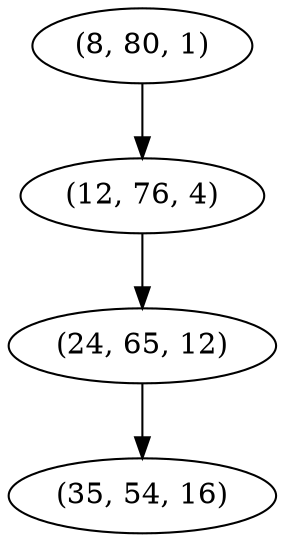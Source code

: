 digraph tree {
    "(8, 80, 1)";
    "(12, 76, 4)";
    "(24, 65, 12)";
    "(35, 54, 16)";
    "(8, 80, 1)" -> "(12, 76, 4)";
    "(12, 76, 4)" -> "(24, 65, 12)";
    "(24, 65, 12)" -> "(35, 54, 16)";
}

